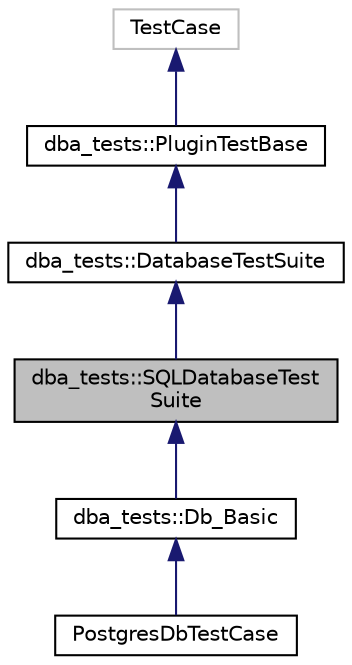 digraph "dba_tests::SQLDatabaseTestSuite"
{
  edge [fontname="Helvetica",fontsize="10",labelfontname="Helvetica",labelfontsize="10"];
  node [fontname="Helvetica",fontsize="10",shape=record];
  Node1 [label="dba_tests::SQLDatabaseTest\lSuite",height=0.2,width=0.4,color="black", fillcolor="grey75", style="filled" fontcolor="black"];
  Node2 -> Node1 [dir="back",color="midnightblue",fontsize="10",style="solid",fontname="Helvetica"];
  Node2 [label="dba_tests::DatabaseTestSuite",height=0.2,width=0.4,color="black", fillcolor="white", style="filled",URL="$classdba__tests_1_1_database_test_suite.html"];
  Node3 -> Node2 [dir="back",color="midnightblue",fontsize="10",style="solid",fontname="Helvetica"];
  Node3 [label="dba_tests::PluginTestBase",height=0.2,width=0.4,color="black", fillcolor="white", style="filled",URL="$classdba__tests_1_1_plugin_test_base.html"];
  Node4 -> Node3 [dir="back",color="midnightblue",fontsize="10",style="solid",fontname="Helvetica"];
  Node4 [label="TestCase",height=0.2,width=0.4,color="grey75", fillcolor="white", style="filled"];
  Node1 -> Node5 [dir="back",color="midnightblue",fontsize="10",style="solid",fontname="Helvetica"];
  Node5 [label="dba_tests::Db_Basic",height=0.2,width=0.4,color="black", fillcolor="white", style="filled",URL="$classdba__tests_1_1_db___basic.html"];
  Node5 -> Node6 [dir="back",color="midnightblue",fontsize="10",style="solid",fontname="Helvetica"];
  Node6 [label="PostgresDbTestCase",height=0.2,width=0.4,color="black", fillcolor="white", style="filled",URL="$class_postgres_db_test_case.html"];
}
